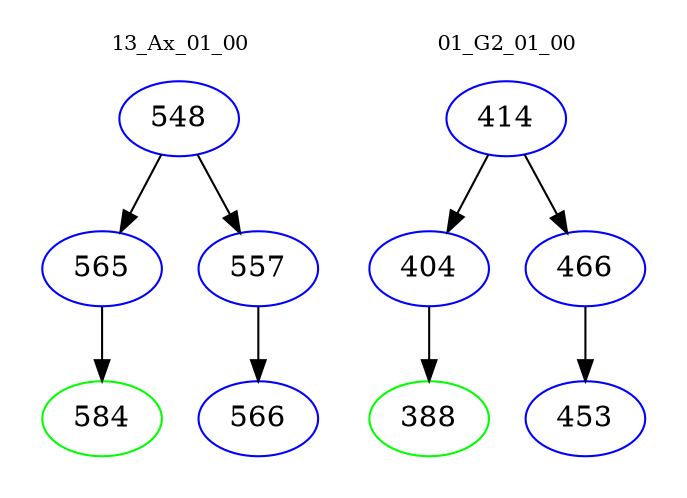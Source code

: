 digraph{
subgraph cluster_0 {
color = white
label = "13_Ax_01_00";
fontsize=10;
T0_548 [label="548", color="blue"]
T0_548 -> T0_565 [color="black"]
T0_565 [label="565", color="blue"]
T0_565 -> T0_584 [color="black"]
T0_584 [label="584", color="green"]
T0_548 -> T0_557 [color="black"]
T0_557 [label="557", color="blue"]
T0_557 -> T0_566 [color="black"]
T0_566 [label="566", color="blue"]
}
subgraph cluster_1 {
color = white
label = "01_G2_01_00";
fontsize=10;
T1_414 [label="414", color="blue"]
T1_414 -> T1_404 [color="black"]
T1_404 [label="404", color="blue"]
T1_404 -> T1_388 [color="black"]
T1_388 [label="388", color="green"]
T1_414 -> T1_466 [color="black"]
T1_466 [label="466", color="blue"]
T1_466 -> T1_453 [color="black"]
T1_453 [label="453", color="blue"]
}
}
